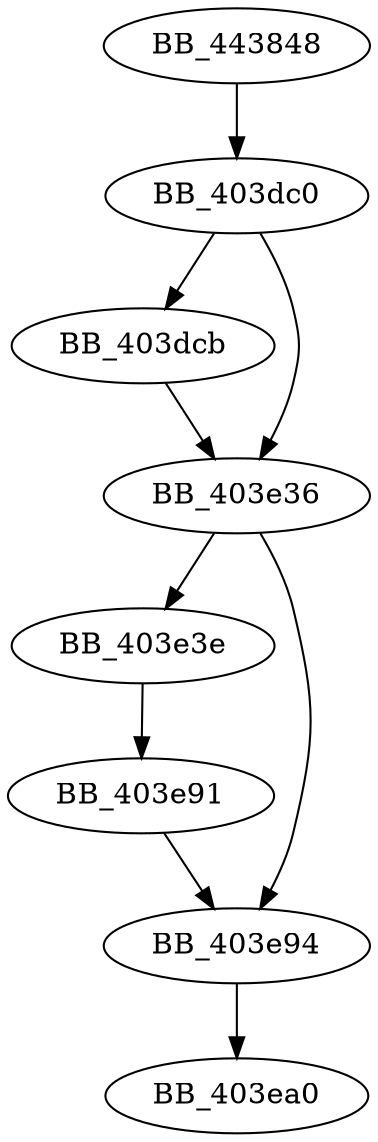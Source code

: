 DiGraph sub_443848{
BB_403dc0->BB_403dcb
BB_403dc0->BB_403e36
BB_403dcb->BB_403e36
BB_403e36->BB_403e3e
BB_403e36->BB_403e94
BB_403e3e->BB_403e91
BB_403e91->BB_403e94
BB_403e94->BB_403ea0
BB_443848->BB_403dc0
}
